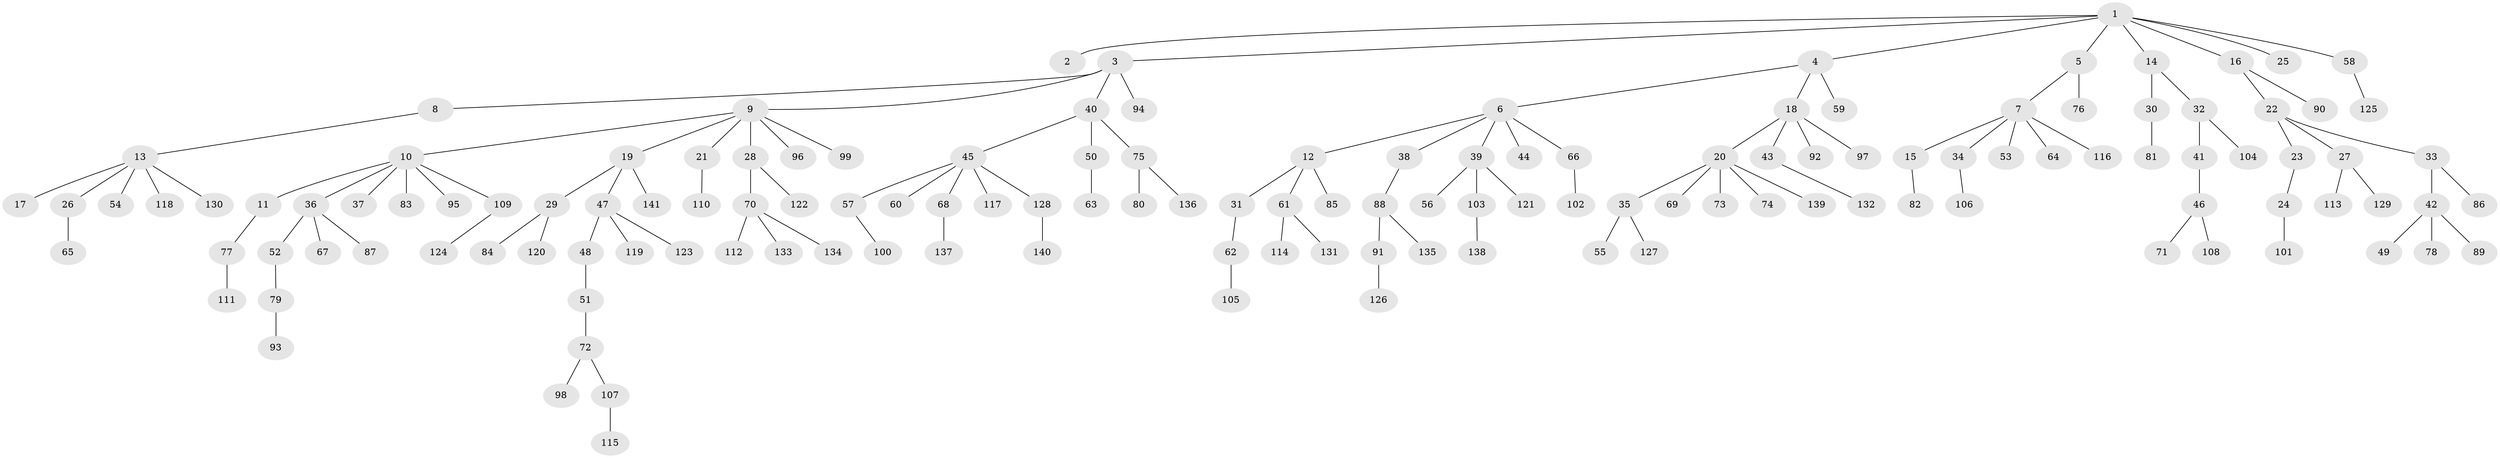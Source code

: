 // Generated by graph-tools (version 1.1) at 2025/37/03/09/25 02:37:08]
// undirected, 141 vertices, 140 edges
graph export_dot {
graph [start="1"]
  node [color=gray90,style=filled];
  1;
  2;
  3;
  4;
  5;
  6;
  7;
  8;
  9;
  10;
  11;
  12;
  13;
  14;
  15;
  16;
  17;
  18;
  19;
  20;
  21;
  22;
  23;
  24;
  25;
  26;
  27;
  28;
  29;
  30;
  31;
  32;
  33;
  34;
  35;
  36;
  37;
  38;
  39;
  40;
  41;
  42;
  43;
  44;
  45;
  46;
  47;
  48;
  49;
  50;
  51;
  52;
  53;
  54;
  55;
  56;
  57;
  58;
  59;
  60;
  61;
  62;
  63;
  64;
  65;
  66;
  67;
  68;
  69;
  70;
  71;
  72;
  73;
  74;
  75;
  76;
  77;
  78;
  79;
  80;
  81;
  82;
  83;
  84;
  85;
  86;
  87;
  88;
  89;
  90;
  91;
  92;
  93;
  94;
  95;
  96;
  97;
  98;
  99;
  100;
  101;
  102;
  103;
  104;
  105;
  106;
  107;
  108;
  109;
  110;
  111;
  112;
  113;
  114;
  115;
  116;
  117;
  118;
  119;
  120;
  121;
  122;
  123;
  124;
  125;
  126;
  127;
  128;
  129;
  130;
  131;
  132;
  133;
  134;
  135;
  136;
  137;
  138;
  139;
  140;
  141;
  1 -- 2;
  1 -- 3;
  1 -- 4;
  1 -- 5;
  1 -- 14;
  1 -- 16;
  1 -- 25;
  1 -- 58;
  3 -- 8;
  3 -- 9;
  3 -- 40;
  3 -- 94;
  4 -- 6;
  4 -- 18;
  4 -- 59;
  5 -- 7;
  5 -- 76;
  6 -- 12;
  6 -- 38;
  6 -- 39;
  6 -- 44;
  6 -- 66;
  7 -- 15;
  7 -- 34;
  7 -- 53;
  7 -- 64;
  7 -- 116;
  8 -- 13;
  9 -- 10;
  9 -- 19;
  9 -- 21;
  9 -- 28;
  9 -- 96;
  9 -- 99;
  10 -- 11;
  10 -- 36;
  10 -- 37;
  10 -- 83;
  10 -- 95;
  10 -- 109;
  11 -- 77;
  12 -- 31;
  12 -- 61;
  12 -- 85;
  13 -- 17;
  13 -- 26;
  13 -- 54;
  13 -- 118;
  13 -- 130;
  14 -- 30;
  14 -- 32;
  15 -- 82;
  16 -- 22;
  16 -- 90;
  18 -- 20;
  18 -- 43;
  18 -- 92;
  18 -- 97;
  19 -- 29;
  19 -- 47;
  19 -- 141;
  20 -- 35;
  20 -- 69;
  20 -- 73;
  20 -- 74;
  20 -- 139;
  21 -- 110;
  22 -- 23;
  22 -- 27;
  22 -- 33;
  23 -- 24;
  24 -- 101;
  26 -- 65;
  27 -- 113;
  27 -- 129;
  28 -- 70;
  28 -- 122;
  29 -- 84;
  29 -- 120;
  30 -- 81;
  31 -- 62;
  32 -- 41;
  32 -- 104;
  33 -- 42;
  33 -- 86;
  34 -- 106;
  35 -- 55;
  35 -- 127;
  36 -- 52;
  36 -- 67;
  36 -- 87;
  38 -- 88;
  39 -- 56;
  39 -- 103;
  39 -- 121;
  40 -- 45;
  40 -- 50;
  40 -- 75;
  41 -- 46;
  42 -- 49;
  42 -- 78;
  42 -- 89;
  43 -- 132;
  45 -- 57;
  45 -- 60;
  45 -- 68;
  45 -- 117;
  45 -- 128;
  46 -- 71;
  46 -- 108;
  47 -- 48;
  47 -- 119;
  47 -- 123;
  48 -- 51;
  50 -- 63;
  51 -- 72;
  52 -- 79;
  57 -- 100;
  58 -- 125;
  61 -- 114;
  61 -- 131;
  62 -- 105;
  66 -- 102;
  68 -- 137;
  70 -- 112;
  70 -- 133;
  70 -- 134;
  72 -- 98;
  72 -- 107;
  75 -- 80;
  75 -- 136;
  77 -- 111;
  79 -- 93;
  88 -- 91;
  88 -- 135;
  91 -- 126;
  103 -- 138;
  107 -- 115;
  109 -- 124;
  128 -- 140;
}
